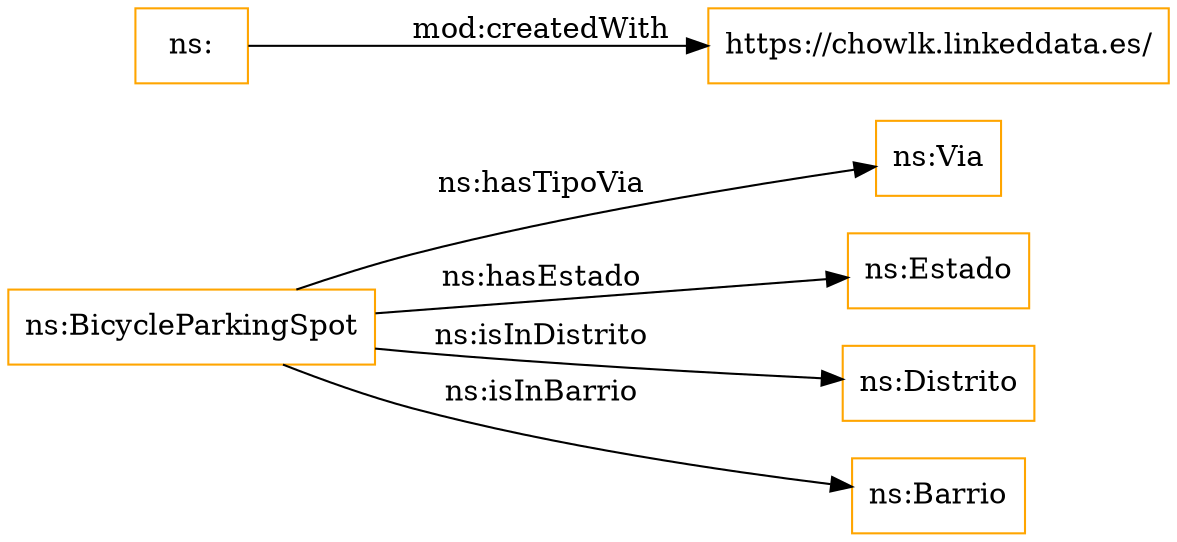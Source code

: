 digraph ar2dtool_diagram { 
rankdir=LR;
size="1501"
node [shape = rectangle, color="orange"]; "ns:Via" "ns:Estado" "ns:Distrito" "ns:BicycleParkingSpot" "ns:Barrio" ; /*classes style*/
	"ns:" -> "https://chowlk.linkeddata.es/" [ label = "mod:createdWith" ];
	"ns:BicycleParkingSpot" -> "ns:Estado" [ label = "ns:hasEstado" ];
	"ns:BicycleParkingSpot" -> "ns:Barrio" [ label = "ns:isInBarrio" ];
	"ns:BicycleParkingSpot" -> "ns:Via" [ label = "ns:hasTipoVia" ];
	"ns:BicycleParkingSpot" -> "ns:Distrito" [ label = "ns:isInDistrito" ];

}
